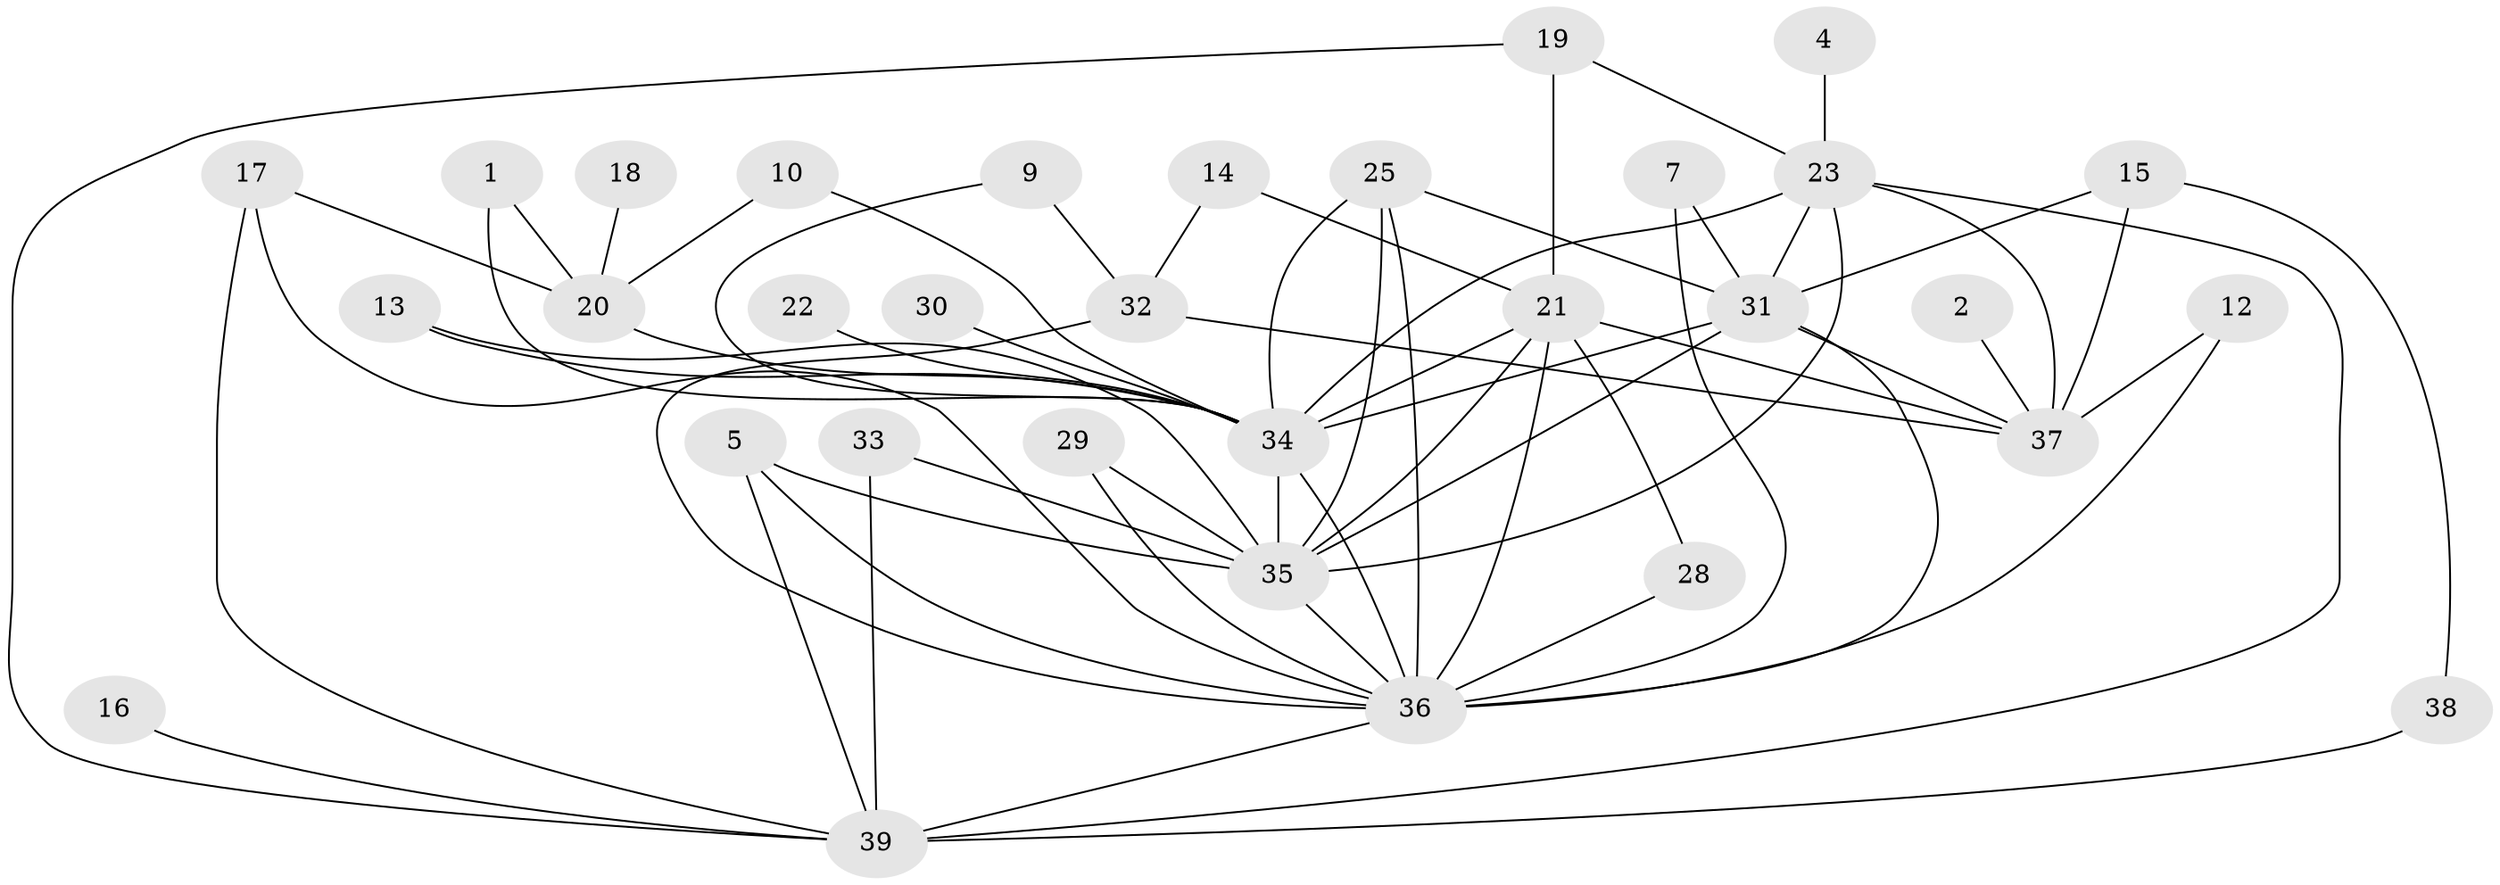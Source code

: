// original degree distribution, {1: 0.19672131147540983, 2: 0.23770491803278687, 0: 0.05737704918032787, 3: 0.23770491803278687, 4: 0.11475409836065574, 5: 0.08196721311475409, 7: 0.040983606557377046, 6: 0.03278688524590164}
// Generated by graph-tools (version 1.1) at 2025/35/03/04/25 23:35:53]
// undirected, 32 vertices, 63 edges
graph export_dot {
  node [color=gray90,style=filled];
  1;
  2;
  4;
  5;
  7;
  9;
  10;
  12;
  13;
  14;
  15;
  16;
  17;
  18;
  19;
  20;
  21;
  22;
  23;
  25;
  28;
  29;
  30;
  31;
  32;
  33;
  34;
  35;
  36;
  37;
  38;
  39;
  1 -- 20 [weight=1.0];
  1 -- 34 [weight=1.0];
  2 -- 37 [weight=1.0];
  4 -- 23 [weight=1.0];
  5 -- 35 [weight=1.0];
  5 -- 36 [weight=1.0];
  5 -- 39 [weight=2.0];
  7 -- 31 [weight=1.0];
  7 -- 36 [weight=1.0];
  9 -- 32 [weight=1.0];
  9 -- 34 [weight=1.0];
  10 -- 20 [weight=1.0];
  10 -- 34 [weight=1.0];
  12 -- 36 [weight=1.0];
  12 -- 37 [weight=1.0];
  13 -- 34 [weight=1.0];
  13 -- 35 [weight=1.0];
  14 -- 21 [weight=1.0];
  14 -- 32 [weight=1.0];
  15 -- 31 [weight=1.0];
  15 -- 37 [weight=1.0];
  15 -- 38 [weight=1.0];
  16 -- 39 [weight=1.0];
  17 -- 20 [weight=1.0];
  17 -- 36 [weight=1.0];
  17 -- 39 [weight=2.0];
  18 -- 20 [weight=1.0];
  19 -- 21 [weight=2.0];
  19 -- 23 [weight=1.0];
  19 -- 39 [weight=1.0];
  20 -- 34 [weight=1.0];
  21 -- 28 [weight=1.0];
  21 -- 34 [weight=1.0];
  21 -- 35 [weight=3.0];
  21 -- 36 [weight=2.0];
  21 -- 37 [weight=1.0];
  22 -- 34 [weight=1.0];
  23 -- 31 [weight=2.0];
  23 -- 34 [weight=2.0];
  23 -- 35 [weight=1.0];
  23 -- 37 [weight=1.0];
  23 -- 39 [weight=3.0];
  25 -- 31 [weight=1.0];
  25 -- 34 [weight=1.0];
  25 -- 35 [weight=2.0];
  25 -- 36 [weight=1.0];
  28 -- 36 [weight=2.0];
  29 -- 35 [weight=1.0];
  29 -- 36 [weight=1.0];
  30 -- 34 [weight=2.0];
  31 -- 34 [weight=1.0];
  31 -- 35 [weight=1.0];
  31 -- 36 [weight=3.0];
  31 -- 37 [weight=1.0];
  32 -- 36 [weight=1.0];
  32 -- 37 [weight=1.0];
  33 -- 35 [weight=1.0];
  33 -- 39 [weight=1.0];
  34 -- 35 [weight=1.0];
  34 -- 36 [weight=3.0];
  35 -- 36 [weight=2.0];
  36 -- 39 [weight=1.0];
  38 -- 39 [weight=2.0];
}
